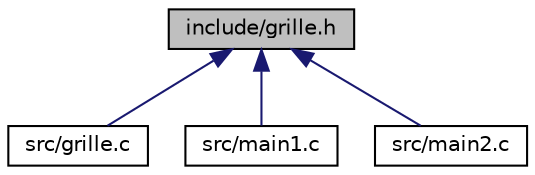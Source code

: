 digraph "include/grille.h"
{
  edge [fontname="Helvetica",fontsize="10",labelfontname="Helvetica",labelfontsize="10"];
  node [fontname="Helvetica",fontsize="10",shape=record];
  Node1 [label="include/grille.h",height=0.2,width=0.4,color="black", fillcolor="grey75", style="filled", fontcolor="black"];
  Node1 -> Node2 [dir="back",color="midnightblue",fontsize="10",style="solid",fontname="Helvetica"];
  Node2 [label="src/grille.c",height=0.2,width=0.4,color="black", fillcolor="white", style="filled",URL="$grille_8c.html",tooltip="Source code file of TP3. "];
  Node1 -> Node3 [dir="back",color="midnightblue",fontsize="10",style="solid",fontname="Helvetica"];
  Node3 [label="src/main1.c",height=0.2,width=0.4,color="black", fillcolor="white", style="filled",URL="$main1_8c.html"];
  Node1 -> Node4 [dir="back",color="midnightblue",fontsize="10",style="solid",fontname="Helvetica"];
  Node4 [label="src/main2.c",height=0.2,width=0.4,color="black", fillcolor="white", style="filled",URL="$main2_8c.html"];
}

